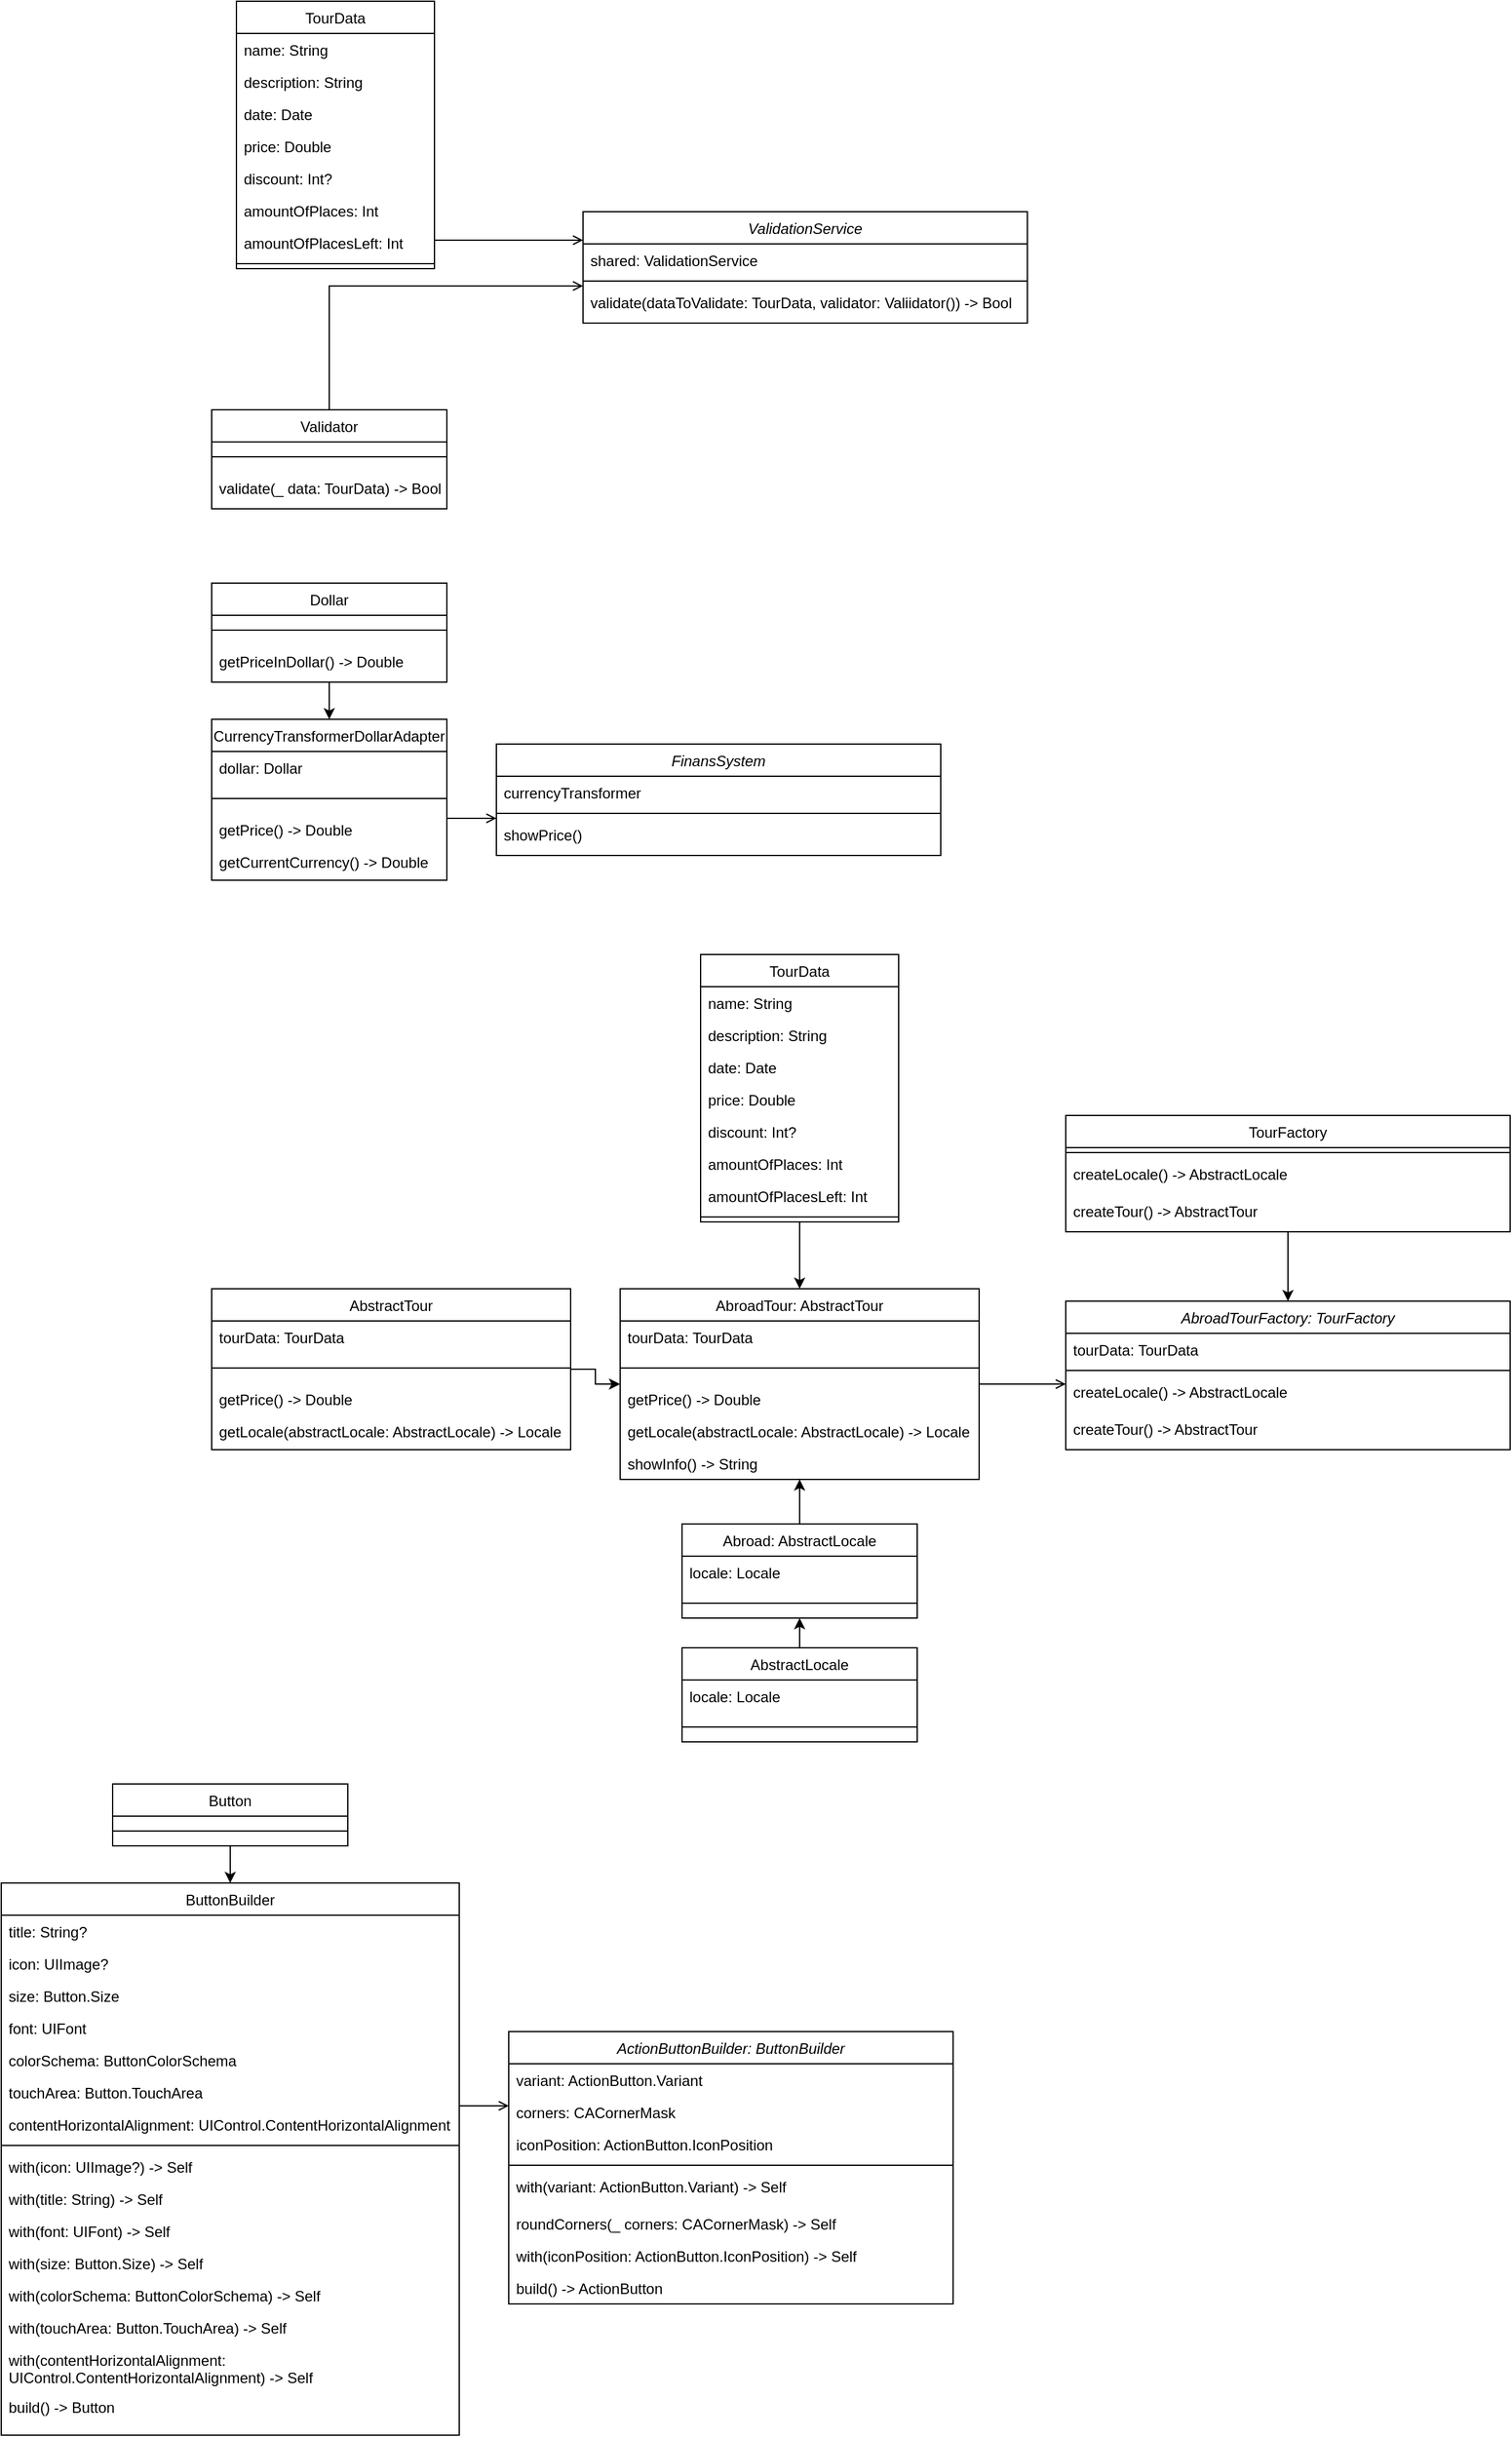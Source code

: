 <mxfile version="13.7.1" type="github">
  <diagram id="C5RBs43oDa-KdzZeNtuy" name="Page-1">
    <mxGraphModel dx="1940" dy="1948" grid="1" gridSize="10" guides="1" tooltips="1" connect="1" arrows="1" fold="1" page="1" pageScale="1" pageWidth="827" pageHeight="1169" math="0" shadow="0">
      <root>
        <mxCell id="WIyWlLk6GJQsqaUBKTNV-0" />
        <mxCell id="WIyWlLk6GJQsqaUBKTNV-1" parent="WIyWlLk6GJQsqaUBKTNV-0" />
        <mxCell id="zkfFHV4jXpPFQw0GAbJ--0" value="ValidationService" style="swimlane;fontStyle=2;align=center;verticalAlign=top;childLayout=stackLayout;horizontal=1;startSize=26;horizontalStack=0;resizeParent=1;resizeLast=0;collapsible=1;marginBottom=0;rounded=0;shadow=0;strokeWidth=1;" parent="WIyWlLk6GJQsqaUBKTNV-1" vertex="1">
          <mxGeometry x="20" y="120" width="359" height="90" as="geometry">
            <mxRectangle x="230" y="140" width="160" height="26" as="alternateBounds" />
          </mxGeometry>
        </mxCell>
        <mxCell id="zkfFHV4jXpPFQw0GAbJ--1" value="shared: ValidationService" style="text;align=left;verticalAlign=top;spacingLeft=4;spacingRight=4;overflow=hidden;rotatable=0;points=[[0,0.5],[1,0.5]];portConstraint=eastwest;" parent="zkfFHV4jXpPFQw0GAbJ--0" vertex="1">
          <mxGeometry y="26" width="359" height="26" as="geometry" />
        </mxCell>
        <mxCell id="zkfFHV4jXpPFQw0GAbJ--4" value="" style="line;html=1;strokeWidth=1;align=left;verticalAlign=middle;spacingTop=-1;spacingLeft=3;spacingRight=3;rotatable=0;labelPosition=right;points=[];portConstraint=eastwest;" parent="zkfFHV4jXpPFQw0GAbJ--0" vertex="1">
          <mxGeometry y="52" width="359" height="8" as="geometry" />
        </mxCell>
        <mxCell id="zkfFHV4jXpPFQw0GAbJ--5" value="validate(dataToValidate: TourData, validator: Valiidator()) -&gt; Bool" style="text;align=left;verticalAlign=top;spacingLeft=4;spacingRight=4;overflow=hidden;rotatable=0;points=[[0,0.5],[1,0.5]];portConstraint=eastwest;" parent="zkfFHV4jXpPFQw0GAbJ--0" vertex="1">
          <mxGeometry y="60" width="359" height="30" as="geometry" />
        </mxCell>
        <mxCell id="zkfFHV4jXpPFQw0GAbJ--26" value="" style="endArrow=open;shadow=0;strokeWidth=1;rounded=0;endFill=1;edgeStyle=elbowEdgeStyle;elbow=vertical;" parent="WIyWlLk6GJQsqaUBKTNV-1" source="zkfFHV4jXpPFQw0GAbJ--17" target="zkfFHV4jXpPFQw0GAbJ--0" edge="1">
          <mxGeometry x="0.5" y="41" relative="1" as="geometry">
            <mxPoint x="380" y="192" as="sourcePoint" />
            <mxPoint y="260" as="targetPoint" />
            <mxPoint x="-40" y="32" as="offset" />
          </mxGeometry>
        </mxCell>
        <mxCell id="zkfFHV4jXpPFQw0GAbJ--17" value="TourData" style="swimlane;fontStyle=0;align=center;verticalAlign=top;childLayout=stackLayout;horizontal=1;startSize=26;horizontalStack=0;resizeParent=1;resizeLast=0;collapsible=1;marginBottom=0;rounded=0;shadow=0;strokeWidth=1;" parent="WIyWlLk6GJQsqaUBKTNV-1" vertex="1">
          <mxGeometry x="-260" y="-50" width="160" height="216" as="geometry">
            <mxRectangle x="550" y="140" width="160" height="26" as="alternateBounds" />
          </mxGeometry>
        </mxCell>
        <mxCell id="zkfFHV4jXpPFQw0GAbJ--18" value="name: String" style="text;align=left;verticalAlign=top;spacingLeft=4;spacingRight=4;overflow=hidden;rotatable=0;points=[[0,0.5],[1,0.5]];portConstraint=eastwest;" parent="zkfFHV4jXpPFQw0GAbJ--17" vertex="1">
          <mxGeometry y="26" width="160" height="26" as="geometry" />
        </mxCell>
        <mxCell id="zkfFHV4jXpPFQw0GAbJ--19" value="description: String" style="text;align=left;verticalAlign=top;spacingLeft=4;spacingRight=4;overflow=hidden;rotatable=0;points=[[0,0.5],[1,0.5]];portConstraint=eastwest;rounded=0;shadow=0;html=0;" parent="zkfFHV4jXpPFQw0GAbJ--17" vertex="1">
          <mxGeometry y="52" width="160" height="26" as="geometry" />
        </mxCell>
        <mxCell id="zkfFHV4jXpPFQw0GAbJ--20" value="date: Date" style="text;align=left;verticalAlign=top;spacingLeft=4;spacingRight=4;overflow=hidden;rotatable=0;points=[[0,0.5],[1,0.5]];portConstraint=eastwest;rounded=0;shadow=0;html=0;" parent="zkfFHV4jXpPFQw0GAbJ--17" vertex="1">
          <mxGeometry y="78" width="160" height="26" as="geometry" />
        </mxCell>
        <mxCell id="zkfFHV4jXpPFQw0GAbJ--21" value="price: Double" style="text;align=left;verticalAlign=top;spacingLeft=4;spacingRight=4;overflow=hidden;rotatable=0;points=[[0,0.5],[1,0.5]];portConstraint=eastwest;rounded=0;shadow=0;html=0;" parent="zkfFHV4jXpPFQw0GAbJ--17" vertex="1">
          <mxGeometry y="104" width="160" height="26" as="geometry" />
        </mxCell>
        <mxCell id="zkfFHV4jXpPFQw0GAbJ--22" value="discount: Int?" style="text;align=left;verticalAlign=top;spacingLeft=4;spacingRight=4;overflow=hidden;rotatable=0;points=[[0,0.5],[1,0.5]];portConstraint=eastwest;rounded=0;shadow=0;html=0;" parent="zkfFHV4jXpPFQw0GAbJ--17" vertex="1">
          <mxGeometry y="130" width="160" height="26" as="geometry" />
        </mxCell>
        <mxCell id="M4vpqxrAJNzqMVH7CgM0-0" value="amountOfPlaces: Int" style="text;align=left;verticalAlign=top;spacingLeft=4;spacingRight=4;overflow=hidden;rotatable=0;points=[[0,0.5],[1,0.5]];portConstraint=eastwest;rounded=0;shadow=0;html=0;" vertex="1" parent="zkfFHV4jXpPFQw0GAbJ--17">
          <mxGeometry y="156" width="160" height="26" as="geometry" />
        </mxCell>
        <mxCell id="M4vpqxrAJNzqMVH7CgM0-1" value="amountOfPlacesLeft: Int" style="text;align=left;verticalAlign=top;spacingLeft=4;spacingRight=4;overflow=hidden;rotatable=0;points=[[0,0.5],[1,0.5]];portConstraint=eastwest;rounded=0;shadow=0;html=0;" vertex="1" parent="zkfFHV4jXpPFQw0GAbJ--17">
          <mxGeometry y="182" width="160" height="26" as="geometry" />
        </mxCell>
        <mxCell id="zkfFHV4jXpPFQw0GAbJ--23" value="" style="line;html=1;strokeWidth=1;align=left;verticalAlign=middle;spacingTop=-1;spacingLeft=3;spacingRight=3;rotatable=0;labelPosition=right;points=[];portConstraint=eastwest;" parent="zkfFHV4jXpPFQw0GAbJ--17" vertex="1">
          <mxGeometry y="208" width="160" height="8" as="geometry" />
        </mxCell>
        <mxCell id="zkfFHV4jXpPFQw0GAbJ--13" value="Validator" style="swimlane;fontStyle=0;align=center;verticalAlign=top;childLayout=stackLayout;horizontal=1;startSize=26;horizontalStack=0;resizeParent=1;resizeLast=0;collapsible=1;marginBottom=0;rounded=0;shadow=0;strokeWidth=1;" parent="WIyWlLk6GJQsqaUBKTNV-1" vertex="1">
          <mxGeometry x="-280" y="280" width="190" height="80" as="geometry">
            <mxRectangle x="340" y="380" width="170" height="26" as="alternateBounds" />
          </mxGeometry>
        </mxCell>
        <mxCell id="zkfFHV4jXpPFQw0GAbJ--15" value="" style="line;html=1;strokeWidth=1;align=left;verticalAlign=middle;spacingTop=-1;spacingLeft=3;spacingRight=3;rotatable=0;labelPosition=right;points=[];portConstraint=eastwest;" parent="zkfFHV4jXpPFQw0GAbJ--13" vertex="1">
          <mxGeometry y="26" width="190" height="24" as="geometry" />
        </mxCell>
        <mxCell id="M4vpqxrAJNzqMVH7CgM0-2" value="validate(_ data: TourData) -&gt; Bool" style="text;align=left;verticalAlign=top;spacingLeft=4;spacingRight=4;overflow=hidden;rotatable=0;points=[[0,0.5],[1,0.5]];portConstraint=eastwest;" vertex="1" parent="zkfFHV4jXpPFQw0GAbJ--13">
          <mxGeometry y="50" width="190" height="26" as="geometry" />
        </mxCell>
        <mxCell id="M4vpqxrAJNzqMVH7CgM0-3" value="" style="endArrow=open;shadow=0;strokeWidth=1;rounded=0;endFill=1;edgeStyle=elbowEdgeStyle;elbow=vertical;" edge="1" parent="WIyWlLk6GJQsqaUBKTNV-1" source="zkfFHV4jXpPFQw0GAbJ--13" target="zkfFHV4jXpPFQw0GAbJ--0">
          <mxGeometry x="0.5" y="41" relative="1" as="geometry">
            <mxPoint x="-80" y="270" as="sourcePoint" />
            <mxPoint x="40" y="270" as="targetPoint" />
            <mxPoint x="-40" y="32" as="offset" />
            <Array as="points">
              <mxPoint x="10" y="180" />
            </Array>
          </mxGeometry>
        </mxCell>
        <mxCell id="M4vpqxrAJNzqMVH7CgM0-23" value="" style="endArrow=open;shadow=0;strokeWidth=1;rounded=0;endFill=1;edgeStyle=elbowEdgeStyle;elbow=vertical;" edge="1" parent="WIyWlLk6GJQsqaUBKTNV-1" source="M4vpqxrAJNzqMVH7CgM0-27" target="M4vpqxrAJNzqMVH7CgM0-6">
          <mxGeometry x="0.5" y="41" relative="1" as="geometry">
            <mxPoint x="-255" y="710" as="sourcePoint" />
            <mxPoint x="-30" y="700" as="targetPoint" />
            <mxPoint x="-40" y="32" as="offset" />
            <Array as="points">
              <mxPoint x="-60" y="610" />
            </Array>
          </mxGeometry>
        </mxCell>
        <mxCell id="M4vpqxrAJNzqMVH7CgM0-31" style="edgeStyle=orthogonalEdgeStyle;rounded=0;orthogonalLoop=1;jettySize=auto;html=1;" edge="1" parent="WIyWlLk6GJQsqaUBKTNV-1" source="M4vpqxrAJNzqMVH7CgM0-24" target="M4vpqxrAJNzqMVH7CgM0-27">
          <mxGeometry relative="1" as="geometry" />
        </mxCell>
        <mxCell id="M4vpqxrAJNzqMVH7CgM0-6" value="FinansSystem" style="swimlane;fontStyle=2;align=center;verticalAlign=top;childLayout=stackLayout;horizontal=1;startSize=26;horizontalStack=0;resizeParent=1;resizeLast=0;collapsible=1;marginBottom=0;rounded=0;shadow=0;strokeWidth=1;" vertex="1" parent="WIyWlLk6GJQsqaUBKTNV-1">
          <mxGeometry x="-50" y="550" width="359" height="90" as="geometry">
            <mxRectangle x="230" y="140" width="160" height="26" as="alternateBounds" />
          </mxGeometry>
        </mxCell>
        <mxCell id="M4vpqxrAJNzqMVH7CgM0-7" value="currencyTransformer" style="text;align=left;verticalAlign=top;spacingLeft=4;spacingRight=4;overflow=hidden;rotatable=0;points=[[0,0.5],[1,0.5]];portConstraint=eastwest;" vertex="1" parent="M4vpqxrAJNzqMVH7CgM0-6">
          <mxGeometry y="26" width="359" height="26" as="geometry" />
        </mxCell>
        <mxCell id="M4vpqxrAJNzqMVH7CgM0-8" value="" style="line;html=1;strokeWidth=1;align=left;verticalAlign=middle;spacingTop=-1;spacingLeft=3;spacingRight=3;rotatable=0;labelPosition=right;points=[];portConstraint=eastwest;" vertex="1" parent="M4vpqxrAJNzqMVH7CgM0-6">
          <mxGeometry y="52" width="359" height="8" as="geometry" />
        </mxCell>
        <mxCell id="M4vpqxrAJNzqMVH7CgM0-9" value="showPrice()" style="text;align=left;verticalAlign=top;spacingLeft=4;spacingRight=4;overflow=hidden;rotatable=0;points=[[0,0.5],[1,0.5]];portConstraint=eastwest;" vertex="1" parent="M4vpqxrAJNzqMVH7CgM0-6">
          <mxGeometry y="60" width="359" height="30" as="geometry" />
        </mxCell>
        <mxCell id="M4vpqxrAJNzqMVH7CgM0-27" value="CurrencyTransformerDollarAdapter" style="swimlane;fontStyle=0;align=center;verticalAlign=top;childLayout=stackLayout;horizontal=1;startSize=26;horizontalStack=0;resizeParent=1;resizeLast=0;collapsible=1;marginBottom=0;rounded=0;shadow=0;strokeWidth=1;" vertex="1" parent="WIyWlLk6GJQsqaUBKTNV-1">
          <mxGeometry x="-280" y="530" width="190" height="130" as="geometry">
            <mxRectangle x="340" y="380" width="170" height="26" as="alternateBounds" />
          </mxGeometry>
        </mxCell>
        <mxCell id="M4vpqxrAJNzqMVH7CgM0-30" value="dollar: Dollar" style="text;align=left;verticalAlign=top;spacingLeft=4;spacingRight=4;overflow=hidden;rotatable=0;points=[[0,0.5],[1,0.5]];portConstraint=eastwest;" vertex="1" parent="M4vpqxrAJNzqMVH7CgM0-27">
          <mxGeometry y="26" width="190" height="26" as="geometry" />
        </mxCell>
        <mxCell id="M4vpqxrAJNzqMVH7CgM0-28" value="" style="line;html=1;strokeWidth=1;align=left;verticalAlign=middle;spacingTop=-1;spacingLeft=3;spacingRight=3;rotatable=0;labelPosition=right;points=[];portConstraint=eastwest;" vertex="1" parent="M4vpqxrAJNzqMVH7CgM0-27">
          <mxGeometry y="52" width="190" height="24" as="geometry" />
        </mxCell>
        <mxCell id="M4vpqxrAJNzqMVH7CgM0-29" value="getPrice() -&gt; Double" style="text;align=left;verticalAlign=top;spacingLeft=4;spacingRight=4;overflow=hidden;rotatable=0;points=[[0,0.5],[1,0.5]];portConstraint=eastwest;" vertex="1" parent="M4vpqxrAJNzqMVH7CgM0-27">
          <mxGeometry y="76" width="190" height="26" as="geometry" />
        </mxCell>
        <mxCell id="M4vpqxrAJNzqMVH7CgM0-32" value="getCurrentCurrency() -&gt; Double" style="text;align=left;verticalAlign=top;spacingLeft=4;spacingRight=4;overflow=hidden;rotatable=0;points=[[0,0.5],[1,0.5]];portConstraint=eastwest;" vertex="1" parent="M4vpqxrAJNzqMVH7CgM0-27">
          <mxGeometry y="102" width="190" height="26" as="geometry" />
        </mxCell>
        <mxCell id="M4vpqxrAJNzqMVH7CgM0-24" value="Dollar" style="swimlane;fontStyle=0;align=center;verticalAlign=top;childLayout=stackLayout;horizontal=1;startSize=26;horizontalStack=0;resizeParent=1;resizeLast=0;collapsible=1;marginBottom=0;rounded=0;shadow=0;strokeWidth=1;" vertex="1" parent="WIyWlLk6GJQsqaUBKTNV-1">
          <mxGeometry x="-280" y="420" width="190" height="80" as="geometry">
            <mxRectangle x="340" y="380" width="170" height="26" as="alternateBounds" />
          </mxGeometry>
        </mxCell>
        <mxCell id="M4vpqxrAJNzqMVH7CgM0-25" value="" style="line;html=1;strokeWidth=1;align=left;verticalAlign=middle;spacingTop=-1;spacingLeft=3;spacingRight=3;rotatable=0;labelPosition=right;points=[];portConstraint=eastwest;" vertex="1" parent="M4vpqxrAJNzqMVH7CgM0-24">
          <mxGeometry y="26" width="190" height="24" as="geometry" />
        </mxCell>
        <mxCell id="M4vpqxrAJNzqMVH7CgM0-26" value="getPriceInDollar() -&gt; Double" style="text;align=left;verticalAlign=top;spacingLeft=4;spacingRight=4;overflow=hidden;rotatable=0;points=[[0,0.5],[1,0.5]];portConstraint=eastwest;" vertex="1" parent="M4vpqxrAJNzqMVH7CgM0-24">
          <mxGeometry y="50" width="190" height="26" as="geometry" />
        </mxCell>
        <mxCell id="M4vpqxrAJNzqMVH7CgM0-34" value="" style="endArrow=open;shadow=0;strokeWidth=1;rounded=0;endFill=1;edgeStyle=elbowEdgeStyle;elbow=vertical;" edge="1" parent="WIyWlLk6GJQsqaUBKTNV-1" source="M4vpqxrAJNzqMVH7CgM0-40" target="M4vpqxrAJNzqMVH7CgM0-36">
          <mxGeometry x="0.5" y="41" relative="1" as="geometry">
            <mxPoint x="235" y="940" as="sourcePoint" />
            <mxPoint x="460" y="930" as="targetPoint" />
            <mxPoint x="-40" y="32" as="offset" />
            <Array as="points">
              <mxPoint x="430" y="1030" />
            </Array>
          </mxGeometry>
        </mxCell>
        <mxCell id="M4vpqxrAJNzqMVH7CgM0-35" style="edgeStyle=orthogonalEdgeStyle;rounded=0;orthogonalLoop=1;jettySize=auto;html=1;" edge="1" parent="WIyWlLk6GJQsqaUBKTNV-1" source="M4vpqxrAJNzqMVH7CgM0-49" target="M4vpqxrAJNzqMVH7CgM0-40">
          <mxGeometry relative="1" as="geometry">
            <mxPoint x="305" y="730" as="sourcePoint" />
          </mxGeometry>
        </mxCell>
        <mxCell id="M4vpqxrAJNzqMVH7CgM0-63" style="edgeStyle=orthogonalEdgeStyle;rounded=0;orthogonalLoop=1;jettySize=auto;html=1;" edge="1" parent="WIyWlLk6GJQsqaUBKTNV-1" source="M4vpqxrAJNzqMVH7CgM0-59" target="M4vpqxrAJNzqMVH7CgM0-40">
          <mxGeometry relative="1" as="geometry" />
        </mxCell>
        <mxCell id="M4vpqxrAJNzqMVH7CgM0-69" style="edgeStyle=orthogonalEdgeStyle;rounded=0;orthogonalLoop=1;jettySize=auto;html=1;" edge="1" parent="WIyWlLk6GJQsqaUBKTNV-1" source="M4vpqxrAJNzqMVH7CgM0-64" target="M4vpqxrAJNzqMVH7CgM0-36">
          <mxGeometry relative="1" as="geometry" />
        </mxCell>
        <mxCell id="M4vpqxrAJNzqMVH7CgM0-76" style="edgeStyle=orthogonalEdgeStyle;rounded=0;orthogonalLoop=1;jettySize=auto;html=1;" edge="1" parent="WIyWlLk6GJQsqaUBKTNV-1" source="M4vpqxrAJNzqMVH7CgM0-70" target="M4vpqxrAJNzqMVH7CgM0-40">
          <mxGeometry relative="1" as="geometry" />
        </mxCell>
        <mxCell id="M4vpqxrAJNzqMVH7CgM0-80" style="edgeStyle=orthogonalEdgeStyle;rounded=0;orthogonalLoop=1;jettySize=auto;html=1;" edge="1" parent="WIyWlLk6GJQsqaUBKTNV-1" source="M4vpqxrAJNzqMVH7CgM0-77" target="M4vpqxrAJNzqMVH7CgM0-59">
          <mxGeometry relative="1" as="geometry" />
        </mxCell>
        <mxCell id="M4vpqxrAJNzqMVH7CgM0-40" value="AbroadTour: AbstractTour" style="swimlane;fontStyle=0;align=center;verticalAlign=top;childLayout=stackLayout;horizontal=1;startSize=26;horizontalStack=0;resizeParent=1;resizeLast=0;collapsible=1;marginBottom=0;rounded=0;shadow=0;strokeWidth=1;" vertex="1" parent="WIyWlLk6GJQsqaUBKTNV-1">
          <mxGeometry x="50" y="990" width="290" height="154" as="geometry">
            <mxRectangle x="340" y="380" width="170" height="26" as="alternateBounds" />
          </mxGeometry>
        </mxCell>
        <mxCell id="M4vpqxrAJNzqMVH7CgM0-41" value="tourData: TourData" style="text;align=left;verticalAlign=top;spacingLeft=4;spacingRight=4;overflow=hidden;rotatable=0;points=[[0,0.5],[1,0.5]];portConstraint=eastwest;" vertex="1" parent="M4vpqxrAJNzqMVH7CgM0-40">
          <mxGeometry y="26" width="290" height="26" as="geometry" />
        </mxCell>
        <mxCell id="M4vpqxrAJNzqMVH7CgM0-42" value="" style="line;html=1;strokeWidth=1;align=left;verticalAlign=middle;spacingTop=-1;spacingLeft=3;spacingRight=3;rotatable=0;labelPosition=right;points=[];portConstraint=eastwest;" vertex="1" parent="M4vpqxrAJNzqMVH7CgM0-40">
          <mxGeometry y="52" width="290" height="24" as="geometry" />
        </mxCell>
        <mxCell id="M4vpqxrAJNzqMVH7CgM0-43" value="getPrice() -&gt; Double" style="text;align=left;verticalAlign=top;spacingLeft=4;spacingRight=4;overflow=hidden;rotatable=0;points=[[0,0.5],[1,0.5]];portConstraint=eastwest;" vertex="1" parent="M4vpqxrAJNzqMVH7CgM0-40">
          <mxGeometry y="76" width="290" height="26" as="geometry" />
        </mxCell>
        <mxCell id="M4vpqxrAJNzqMVH7CgM0-44" value="getLocale(abstractLocale: AbstractLocale) -&gt; Locale" style="text;align=left;verticalAlign=top;spacingLeft=4;spacingRight=4;overflow=hidden;rotatable=0;points=[[0,0.5],[1,0.5]];portConstraint=eastwest;" vertex="1" parent="M4vpqxrAJNzqMVH7CgM0-40">
          <mxGeometry y="102" width="290" height="26" as="geometry" />
        </mxCell>
        <mxCell id="M4vpqxrAJNzqMVH7CgM0-58" value="showInfo() -&gt; String" style="text;align=left;verticalAlign=top;spacingLeft=4;spacingRight=4;overflow=hidden;rotatable=0;points=[[0,0.5],[1,0.5]];portConstraint=eastwest;" vertex="1" parent="M4vpqxrAJNzqMVH7CgM0-40">
          <mxGeometry y="128" width="290" height="26" as="geometry" />
        </mxCell>
        <mxCell id="M4vpqxrAJNzqMVH7CgM0-49" value="TourData" style="swimlane;fontStyle=0;align=center;verticalAlign=top;childLayout=stackLayout;horizontal=1;startSize=26;horizontalStack=0;resizeParent=1;resizeLast=0;collapsible=1;marginBottom=0;rounded=0;shadow=0;strokeWidth=1;" vertex="1" parent="WIyWlLk6GJQsqaUBKTNV-1">
          <mxGeometry x="115" y="720" width="160" height="216" as="geometry">
            <mxRectangle x="550" y="140" width="160" height="26" as="alternateBounds" />
          </mxGeometry>
        </mxCell>
        <mxCell id="M4vpqxrAJNzqMVH7CgM0-50" value="name: String" style="text;align=left;verticalAlign=top;spacingLeft=4;spacingRight=4;overflow=hidden;rotatable=0;points=[[0,0.5],[1,0.5]];portConstraint=eastwest;" vertex="1" parent="M4vpqxrAJNzqMVH7CgM0-49">
          <mxGeometry y="26" width="160" height="26" as="geometry" />
        </mxCell>
        <mxCell id="M4vpqxrAJNzqMVH7CgM0-51" value="description: String" style="text;align=left;verticalAlign=top;spacingLeft=4;spacingRight=4;overflow=hidden;rotatable=0;points=[[0,0.5],[1,0.5]];portConstraint=eastwest;rounded=0;shadow=0;html=0;" vertex="1" parent="M4vpqxrAJNzqMVH7CgM0-49">
          <mxGeometry y="52" width="160" height="26" as="geometry" />
        </mxCell>
        <mxCell id="M4vpqxrAJNzqMVH7CgM0-52" value="date: Date" style="text;align=left;verticalAlign=top;spacingLeft=4;spacingRight=4;overflow=hidden;rotatable=0;points=[[0,0.5],[1,0.5]];portConstraint=eastwest;rounded=0;shadow=0;html=0;" vertex="1" parent="M4vpqxrAJNzqMVH7CgM0-49">
          <mxGeometry y="78" width="160" height="26" as="geometry" />
        </mxCell>
        <mxCell id="M4vpqxrAJNzqMVH7CgM0-53" value="price: Double" style="text;align=left;verticalAlign=top;spacingLeft=4;spacingRight=4;overflow=hidden;rotatable=0;points=[[0,0.5],[1,0.5]];portConstraint=eastwest;rounded=0;shadow=0;html=0;" vertex="1" parent="M4vpqxrAJNzqMVH7CgM0-49">
          <mxGeometry y="104" width="160" height="26" as="geometry" />
        </mxCell>
        <mxCell id="M4vpqxrAJNzqMVH7CgM0-54" value="discount: Int?" style="text;align=left;verticalAlign=top;spacingLeft=4;spacingRight=4;overflow=hidden;rotatable=0;points=[[0,0.5],[1,0.5]];portConstraint=eastwest;rounded=0;shadow=0;html=0;" vertex="1" parent="M4vpqxrAJNzqMVH7CgM0-49">
          <mxGeometry y="130" width="160" height="26" as="geometry" />
        </mxCell>
        <mxCell id="M4vpqxrAJNzqMVH7CgM0-55" value="amountOfPlaces: Int" style="text;align=left;verticalAlign=top;spacingLeft=4;spacingRight=4;overflow=hidden;rotatable=0;points=[[0,0.5],[1,0.5]];portConstraint=eastwest;rounded=0;shadow=0;html=0;" vertex="1" parent="M4vpqxrAJNzqMVH7CgM0-49">
          <mxGeometry y="156" width="160" height="26" as="geometry" />
        </mxCell>
        <mxCell id="M4vpqxrAJNzqMVH7CgM0-56" value="amountOfPlacesLeft: Int" style="text;align=left;verticalAlign=top;spacingLeft=4;spacingRight=4;overflow=hidden;rotatable=0;points=[[0,0.5],[1,0.5]];portConstraint=eastwest;rounded=0;shadow=0;html=0;" vertex="1" parent="M4vpqxrAJNzqMVH7CgM0-49">
          <mxGeometry y="182" width="160" height="26" as="geometry" />
        </mxCell>
        <mxCell id="M4vpqxrAJNzqMVH7CgM0-57" value="" style="line;html=1;strokeWidth=1;align=left;verticalAlign=middle;spacingTop=-1;spacingLeft=3;spacingRight=3;rotatable=0;labelPosition=right;points=[];portConstraint=eastwest;" vertex="1" parent="M4vpqxrAJNzqMVH7CgM0-49">
          <mxGeometry y="208" width="160" height="8" as="geometry" />
        </mxCell>
        <mxCell id="M4vpqxrAJNzqMVH7CgM0-59" value="Abroad: AbstractLocale" style="swimlane;fontStyle=0;align=center;verticalAlign=top;childLayout=stackLayout;horizontal=1;startSize=26;horizontalStack=0;resizeParent=1;resizeLast=0;collapsible=1;marginBottom=0;rounded=0;shadow=0;strokeWidth=1;" vertex="1" parent="WIyWlLk6GJQsqaUBKTNV-1">
          <mxGeometry x="100" y="1180" width="190" height="76" as="geometry">
            <mxRectangle x="340" y="380" width="170" height="26" as="alternateBounds" />
          </mxGeometry>
        </mxCell>
        <mxCell id="M4vpqxrAJNzqMVH7CgM0-62" value="locale: Locale" style="text;align=left;verticalAlign=top;spacingLeft=4;spacingRight=4;overflow=hidden;rotatable=0;points=[[0,0.5],[1,0.5]];portConstraint=eastwest;" vertex="1" parent="M4vpqxrAJNzqMVH7CgM0-59">
          <mxGeometry y="26" width="190" height="26" as="geometry" />
        </mxCell>
        <mxCell id="M4vpqxrAJNzqMVH7CgM0-60" value="" style="line;html=1;strokeWidth=1;align=left;verticalAlign=middle;spacingTop=-1;spacingLeft=3;spacingRight=3;rotatable=0;labelPosition=right;points=[];portConstraint=eastwest;" vertex="1" parent="M4vpqxrAJNzqMVH7CgM0-59">
          <mxGeometry y="52" width="190" height="24" as="geometry" />
        </mxCell>
        <mxCell id="M4vpqxrAJNzqMVH7CgM0-36" value="AbroadTourFactory: TourFactory" style="swimlane;fontStyle=2;align=center;verticalAlign=top;childLayout=stackLayout;horizontal=1;startSize=26;horizontalStack=0;resizeParent=1;resizeLast=0;collapsible=1;marginBottom=0;rounded=0;shadow=0;strokeWidth=1;" vertex="1" parent="WIyWlLk6GJQsqaUBKTNV-1">
          <mxGeometry x="410" y="1000" width="359" height="120" as="geometry">
            <mxRectangle x="230" y="140" width="160" height="26" as="alternateBounds" />
          </mxGeometry>
        </mxCell>
        <mxCell id="M4vpqxrAJNzqMVH7CgM0-37" value="tourData: TourData" style="text;align=left;verticalAlign=top;spacingLeft=4;spacingRight=4;overflow=hidden;rotatable=0;points=[[0,0.5],[1,0.5]];portConstraint=eastwest;" vertex="1" parent="M4vpqxrAJNzqMVH7CgM0-36">
          <mxGeometry y="26" width="359" height="26" as="geometry" />
        </mxCell>
        <mxCell id="M4vpqxrAJNzqMVH7CgM0-38" value="" style="line;html=1;strokeWidth=1;align=left;verticalAlign=middle;spacingTop=-1;spacingLeft=3;spacingRight=3;rotatable=0;labelPosition=right;points=[];portConstraint=eastwest;" vertex="1" parent="M4vpqxrAJNzqMVH7CgM0-36">
          <mxGeometry y="52" width="359" height="8" as="geometry" />
        </mxCell>
        <mxCell id="M4vpqxrAJNzqMVH7CgM0-39" value="createLocale() -&gt; AbstractLocale" style="text;align=left;verticalAlign=top;spacingLeft=4;spacingRight=4;overflow=hidden;rotatable=0;points=[[0,0.5],[1,0.5]];portConstraint=eastwest;" vertex="1" parent="M4vpqxrAJNzqMVH7CgM0-36">
          <mxGeometry y="60" width="359" height="30" as="geometry" />
        </mxCell>
        <mxCell id="M4vpqxrAJNzqMVH7CgM0-48" value="createTour() -&gt; AbstractTour" style="text;align=left;verticalAlign=top;spacingLeft=4;spacingRight=4;overflow=hidden;rotatable=0;points=[[0,0.5],[1,0.5]];portConstraint=eastwest;" vertex="1" parent="M4vpqxrAJNzqMVH7CgM0-36">
          <mxGeometry y="90" width="359" height="30" as="geometry" />
        </mxCell>
        <mxCell id="M4vpqxrAJNzqMVH7CgM0-64" value="TourFactory" style="swimlane;fontStyle=0;align=center;verticalAlign=top;childLayout=stackLayout;horizontal=1;startSize=26;horizontalStack=0;resizeParent=1;resizeLast=0;collapsible=1;marginBottom=0;rounded=0;shadow=0;strokeWidth=1;" vertex="1" parent="WIyWlLk6GJQsqaUBKTNV-1">
          <mxGeometry x="410" y="850" width="359" height="94" as="geometry">
            <mxRectangle x="230" y="140" width="160" height="26" as="alternateBounds" />
          </mxGeometry>
        </mxCell>
        <mxCell id="M4vpqxrAJNzqMVH7CgM0-66" value="" style="line;html=1;strokeWidth=1;align=left;verticalAlign=middle;spacingTop=-1;spacingLeft=3;spacingRight=3;rotatable=0;labelPosition=right;points=[];portConstraint=eastwest;" vertex="1" parent="M4vpqxrAJNzqMVH7CgM0-64">
          <mxGeometry y="26" width="359" height="8" as="geometry" />
        </mxCell>
        <mxCell id="M4vpqxrAJNzqMVH7CgM0-67" value="createLocale() -&gt; AbstractLocale" style="text;align=left;verticalAlign=top;spacingLeft=4;spacingRight=4;overflow=hidden;rotatable=0;points=[[0,0.5],[1,0.5]];portConstraint=eastwest;" vertex="1" parent="M4vpqxrAJNzqMVH7CgM0-64">
          <mxGeometry y="34" width="359" height="30" as="geometry" />
        </mxCell>
        <mxCell id="M4vpqxrAJNzqMVH7CgM0-68" value="createTour() -&gt; AbstractTour" style="text;align=left;verticalAlign=top;spacingLeft=4;spacingRight=4;overflow=hidden;rotatable=0;points=[[0,0.5],[1,0.5]];portConstraint=eastwest;" vertex="1" parent="M4vpqxrAJNzqMVH7CgM0-64">
          <mxGeometry y="64" width="359" height="30" as="geometry" />
        </mxCell>
        <mxCell id="M4vpqxrAJNzqMVH7CgM0-70" value="AbstractTour" style="swimlane;fontStyle=0;align=center;verticalAlign=top;childLayout=stackLayout;horizontal=1;startSize=26;horizontalStack=0;resizeParent=1;resizeLast=0;collapsible=1;marginBottom=0;rounded=0;shadow=0;strokeWidth=1;" vertex="1" parent="WIyWlLk6GJQsqaUBKTNV-1">
          <mxGeometry x="-280" y="990" width="290" height="130" as="geometry">
            <mxRectangle x="340" y="380" width="170" height="26" as="alternateBounds" />
          </mxGeometry>
        </mxCell>
        <mxCell id="M4vpqxrAJNzqMVH7CgM0-71" value="tourData: TourData" style="text;align=left;verticalAlign=top;spacingLeft=4;spacingRight=4;overflow=hidden;rotatable=0;points=[[0,0.5],[1,0.5]];portConstraint=eastwest;" vertex="1" parent="M4vpqxrAJNzqMVH7CgM0-70">
          <mxGeometry y="26" width="290" height="26" as="geometry" />
        </mxCell>
        <mxCell id="M4vpqxrAJNzqMVH7CgM0-72" value="" style="line;html=1;strokeWidth=1;align=left;verticalAlign=middle;spacingTop=-1;spacingLeft=3;spacingRight=3;rotatable=0;labelPosition=right;points=[];portConstraint=eastwest;" vertex="1" parent="M4vpqxrAJNzqMVH7CgM0-70">
          <mxGeometry y="52" width="290" height="24" as="geometry" />
        </mxCell>
        <mxCell id="M4vpqxrAJNzqMVH7CgM0-73" value="getPrice() -&gt; Double" style="text;align=left;verticalAlign=top;spacingLeft=4;spacingRight=4;overflow=hidden;rotatable=0;points=[[0,0.5],[1,0.5]];portConstraint=eastwest;" vertex="1" parent="M4vpqxrAJNzqMVH7CgM0-70">
          <mxGeometry y="76" width="290" height="26" as="geometry" />
        </mxCell>
        <mxCell id="M4vpqxrAJNzqMVH7CgM0-74" value="getLocale(abstractLocale: AbstractLocale) -&gt; Locale" style="text;align=left;verticalAlign=top;spacingLeft=4;spacingRight=4;overflow=hidden;rotatable=0;points=[[0,0.5],[1,0.5]];portConstraint=eastwest;" vertex="1" parent="M4vpqxrAJNzqMVH7CgM0-70">
          <mxGeometry y="102" width="290" height="26" as="geometry" />
        </mxCell>
        <mxCell id="M4vpqxrAJNzqMVH7CgM0-77" value="AbstractLocale" style="swimlane;fontStyle=0;align=center;verticalAlign=top;childLayout=stackLayout;horizontal=1;startSize=26;horizontalStack=0;resizeParent=1;resizeLast=0;collapsible=1;marginBottom=0;rounded=0;shadow=0;strokeWidth=1;" vertex="1" parent="WIyWlLk6GJQsqaUBKTNV-1">
          <mxGeometry x="100" y="1280" width="190" height="76" as="geometry">
            <mxRectangle x="340" y="380" width="170" height="26" as="alternateBounds" />
          </mxGeometry>
        </mxCell>
        <mxCell id="M4vpqxrAJNzqMVH7CgM0-78" value="locale: Locale" style="text;align=left;verticalAlign=top;spacingLeft=4;spacingRight=4;overflow=hidden;rotatable=0;points=[[0,0.5],[1,0.5]];portConstraint=eastwest;" vertex="1" parent="M4vpqxrAJNzqMVH7CgM0-77">
          <mxGeometry y="26" width="190" height="26" as="geometry" />
        </mxCell>
        <mxCell id="M4vpqxrAJNzqMVH7CgM0-79" value="" style="line;html=1;strokeWidth=1;align=left;verticalAlign=middle;spacingTop=-1;spacingLeft=3;spacingRight=3;rotatable=0;labelPosition=right;points=[];portConstraint=eastwest;" vertex="1" parent="M4vpqxrAJNzqMVH7CgM0-77">
          <mxGeometry y="52" width="190" height="24" as="geometry" />
        </mxCell>
        <mxCell id="M4vpqxrAJNzqMVH7CgM0-82" value="" style="endArrow=open;shadow=0;strokeWidth=1;rounded=0;endFill=1;edgeStyle=elbowEdgeStyle;elbow=vertical;" edge="1" parent="WIyWlLk6GJQsqaUBKTNV-1" source="M4vpqxrAJNzqMVH7CgM0-96" target="M4vpqxrAJNzqMVH7CgM0-84">
          <mxGeometry x="0.5" y="41" relative="1" as="geometry">
            <mxPoint x="-80" y="1650" as="sourcePoint" />
            <mxPoint x="-20" y="1740" as="targetPoint" />
            <mxPoint x="-40" y="32" as="offset" />
            <Array as="points">
              <mxPoint x="-50" y="1650" />
            </Array>
          </mxGeometry>
        </mxCell>
        <mxCell id="M4vpqxrAJNzqMVH7CgM0-84" value="ActionButtonBuilder: ButtonBuilder" style="swimlane;fontStyle=2;align=center;verticalAlign=top;childLayout=stackLayout;horizontal=1;startSize=26;horizontalStack=0;resizeParent=1;resizeLast=0;collapsible=1;marginBottom=0;rounded=0;shadow=0;strokeWidth=1;" vertex="1" parent="WIyWlLk6GJQsqaUBKTNV-1">
          <mxGeometry x="-40" y="1590" width="359" height="220" as="geometry">
            <mxRectangle x="230" y="140" width="160" height="26" as="alternateBounds" />
          </mxGeometry>
        </mxCell>
        <mxCell id="M4vpqxrAJNzqMVH7CgM0-114" value="variant: ActionButton.Variant" style="text;align=left;verticalAlign=top;spacingLeft=4;spacingRight=4;overflow=hidden;rotatable=0;points=[[0,0.5],[1,0.5]];portConstraint=eastwest;" vertex="1" parent="M4vpqxrAJNzqMVH7CgM0-84">
          <mxGeometry y="26" width="359" height="26" as="geometry" />
        </mxCell>
        <mxCell id="M4vpqxrAJNzqMVH7CgM0-115" value="corners: CACornerMask" style="text;align=left;verticalAlign=top;spacingLeft=4;spacingRight=4;overflow=hidden;rotatable=0;points=[[0,0.5],[1,0.5]];portConstraint=eastwest;" vertex="1" parent="M4vpqxrAJNzqMVH7CgM0-84">
          <mxGeometry y="52" width="359" height="26" as="geometry" />
        </mxCell>
        <mxCell id="M4vpqxrAJNzqMVH7CgM0-85" value="iconPosition: ActionButton.IconPosition" style="text;align=left;verticalAlign=top;spacingLeft=4;spacingRight=4;overflow=hidden;rotatable=0;points=[[0,0.5],[1,0.5]];portConstraint=eastwest;" vertex="1" parent="M4vpqxrAJNzqMVH7CgM0-84">
          <mxGeometry y="78" width="359" height="26" as="geometry" />
        </mxCell>
        <mxCell id="M4vpqxrAJNzqMVH7CgM0-86" value="" style="line;html=1;strokeWidth=1;align=left;verticalAlign=middle;spacingTop=-1;spacingLeft=3;spacingRight=3;rotatable=0;labelPosition=right;points=[];portConstraint=eastwest;" vertex="1" parent="M4vpqxrAJNzqMVH7CgM0-84">
          <mxGeometry y="104" width="359" height="8" as="geometry" />
        </mxCell>
        <mxCell id="M4vpqxrAJNzqMVH7CgM0-87" value="with(variant: ActionButton.Variant) -&gt; Self" style="text;align=left;verticalAlign=top;spacingLeft=4;spacingRight=4;overflow=hidden;rotatable=0;points=[[0,0.5],[1,0.5]];portConstraint=eastwest;" vertex="1" parent="M4vpqxrAJNzqMVH7CgM0-84">
          <mxGeometry y="112" width="359" height="30" as="geometry" />
        </mxCell>
        <mxCell id="M4vpqxrAJNzqMVH7CgM0-118" value="roundCorners(_ corners: CACornerMask) -&gt; Self" style="text;align=left;verticalAlign=top;spacingLeft=4;spacingRight=4;overflow=hidden;rotatable=0;points=[[0,0.5],[1,0.5]];portConstraint=eastwest;rounded=0;shadow=0;html=0;" vertex="1" parent="M4vpqxrAJNzqMVH7CgM0-84">
          <mxGeometry y="142" width="359" height="26" as="geometry" />
        </mxCell>
        <mxCell id="M4vpqxrAJNzqMVH7CgM0-117" value="with(iconPosition: ActionButton.IconPosition) -&gt; Self" style="text;align=left;verticalAlign=top;spacingLeft=4;spacingRight=4;overflow=hidden;rotatable=0;points=[[0,0.5],[1,0.5]];portConstraint=eastwest;rounded=0;shadow=0;html=0;" vertex="1" parent="M4vpqxrAJNzqMVH7CgM0-84">
          <mxGeometry y="168" width="359" height="26" as="geometry" />
        </mxCell>
        <mxCell id="M4vpqxrAJNzqMVH7CgM0-116" value="build() -&gt; ActionButton" style="text;align=left;verticalAlign=top;spacingLeft=4;spacingRight=4;overflow=hidden;rotatable=0;points=[[0,0.5],[1,0.5]];portConstraint=eastwest;rounded=0;shadow=0;html=0;" vertex="1" parent="M4vpqxrAJNzqMVH7CgM0-84">
          <mxGeometry y="194" width="359" height="26" as="geometry" />
        </mxCell>
        <mxCell id="M4vpqxrAJNzqMVH7CgM0-96" value="ButtonBuilder" style="swimlane;fontStyle=0;align=center;verticalAlign=top;childLayout=stackLayout;horizontal=1;startSize=26;horizontalStack=0;resizeParent=1;resizeLast=0;collapsible=1;marginBottom=0;rounded=0;shadow=0;strokeWidth=1;" vertex="1" parent="WIyWlLk6GJQsqaUBKTNV-1">
          <mxGeometry x="-450" y="1470" width="370" height="446" as="geometry">
            <mxRectangle x="550" y="140" width="160" height="26" as="alternateBounds" />
          </mxGeometry>
        </mxCell>
        <mxCell id="M4vpqxrAJNzqMVH7CgM0-97" value="title: String?" style="text;align=left;verticalAlign=top;spacingLeft=4;spacingRight=4;overflow=hidden;rotatable=0;points=[[0,0.5],[1,0.5]];portConstraint=eastwest;" vertex="1" parent="M4vpqxrAJNzqMVH7CgM0-96">
          <mxGeometry y="26" width="370" height="26" as="geometry" />
        </mxCell>
        <mxCell id="M4vpqxrAJNzqMVH7CgM0-98" value="icon: UIImage?" style="text;align=left;verticalAlign=top;spacingLeft=4;spacingRight=4;overflow=hidden;rotatable=0;points=[[0,0.5],[1,0.5]];portConstraint=eastwest;rounded=0;shadow=0;html=0;" vertex="1" parent="M4vpqxrAJNzqMVH7CgM0-96">
          <mxGeometry y="52" width="370" height="26" as="geometry" />
        </mxCell>
        <mxCell id="M4vpqxrAJNzqMVH7CgM0-99" value="size: Button.Size" style="text;align=left;verticalAlign=top;spacingLeft=4;spacingRight=4;overflow=hidden;rotatable=0;points=[[0,0.5],[1,0.5]];portConstraint=eastwest;rounded=0;shadow=0;html=0;" vertex="1" parent="M4vpqxrAJNzqMVH7CgM0-96">
          <mxGeometry y="78" width="370" height="26" as="geometry" />
        </mxCell>
        <mxCell id="M4vpqxrAJNzqMVH7CgM0-100" value="font: UIFont" style="text;align=left;verticalAlign=top;spacingLeft=4;spacingRight=4;overflow=hidden;rotatable=0;points=[[0,0.5],[1,0.5]];portConstraint=eastwest;rounded=0;shadow=0;html=0;" vertex="1" parent="M4vpqxrAJNzqMVH7CgM0-96">
          <mxGeometry y="104" width="370" height="26" as="geometry" />
        </mxCell>
        <mxCell id="M4vpqxrAJNzqMVH7CgM0-101" value="colorSchema: ButtonColorSchema" style="text;align=left;verticalAlign=top;spacingLeft=4;spacingRight=4;overflow=hidden;rotatable=0;points=[[0,0.5],[1,0.5]];portConstraint=eastwest;rounded=0;shadow=0;html=0;" vertex="1" parent="M4vpqxrAJNzqMVH7CgM0-96">
          <mxGeometry y="130" width="370" height="26" as="geometry" />
        </mxCell>
        <mxCell id="M4vpqxrAJNzqMVH7CgM0-102" value="touchArea: Button.TouchArea" style="text;align=left;verticalAlign=top;spacingLeft=4;spacingRight=4;overflow=hidden;rotatable=0;points=[[0,0.5],[1,0.5]];portConstraint=eastwest;rounded=0;shadow=0;html=0;" vertex="1" parent="M4vpqxrAJNzqMVH7CgM0-96">
          <mxGeometry y="156" width="370" height="26" as="geometry" />
        </mxCell>
        <mxCell id="M4vpqxrAJNzqMVH7CgM0-103" value="contentHorizontalAlignment: UIControl.ContentHorizontalAlignment" style="text;align=left;verticalAlign=top;spacingLeft=4;spacingRight=4;overflow=hidden;rotatable=0;points=[[0,0.5],[1,0.5]];portConstraint=eastwest;rounded=0;shadow=0;html=0;" vertex="1" parent="M4vpqxrAJNzqMVH7CgM0-96">
          <mxGeometry y="182" width="370" height="26" as="geometry" />
        </mxCell>
        <mxCell id="M4vpqxrAJNzqMVH7CgM0-104" value="" style="line;html=1;strokeWidth=1;align=left;verticalAlign=middle;spacingTop=-1;spacingLeft=3;spacingRight=3;rotatable=0;labelPosition=right;points=[];portConstraint=eastwest;" vertex="1" parent="M4vpqxrAJNzqMVH7CgM0-96">
          <mxGeometry y="208" width="370" height="8" as="geometry" />
        </mxCell>
        <mxCell id="M4vpqxrAJNzqMVH7CgM0-105" value="with(icon: UIImage?) -&gt; Self" style="text;align=left;verticalAlign=top;spacingLeft=4;spacingRight=4;overflow=hidden;rotatable=0;points=[[0,0.5],[1,0.5]];portConstraint=eastwest;rounded=0;shadow=0;html=0;" vertex="1" parent="M4vpqxrAJNzqMVH7CgM0-96">
          <mxGeometry y="216" width="370" height="26" as="geometry" />
        </mxCell>
        <mxCell id="M4vpqxrAJNzqMVH7CgM0-106" value="with(title: String) -&gt; Self" style="text;align=left;verticalAlign=top;spacingLeft=4;spacingRight=4;overflow=hidden;rotatable=0;points=[[0,0.5],[1,0.5]];portConstraint=eastwest;rounded=0;shadow=0;html=0;" vertex="1" parent="M4vpqxrAJNzqMVH7CgM0-96">
          <mxGeometry y="242" width="370" height="26" as="geometry" />
        </mxCell>
        <mxCell id="M4vpqxrAJNzqMVH7CgM0-110" value="with(font: UIFont) -&gt; Self" style="text;align=left;verticalAlign=top;spacingLeft=4;spacingRight=4;overflow=hidden;rotatable=0;points=[[0,0.5],[1,0.5]];portConstraint=eastwest;rounded=0;shadow=0;html=0;" vertex="1" parent="M4vpqxrAJNzqMVH7CgM0-96">
          <mxGeometry y="268" width="370" height="26" as="geometry" />
        </mxCell>
        <mxCell id="M4vpqxrAJNzqMVH7CgM0-111" value="with(size: Button.Size) -&gt; Self" style="text;align=left;verticalAlign=top;spacingLeft=4;spacingRight=4;overflow=hidden;rotatable=0;points=[[0,0.5],[1,0.5]];portConstraint=eastwest;rounded=0;shadow=0;html=0;" vertex="1" parent="M4vpqxrAJNzqMVH7CgM0-96">
          <mxGeometry y="294" width="370" height="26" as="geometry" />
        </mxCell>
        <mxCell id="M4vpqxrAJNzqMVH7CgM0-112" value="with(colorSchema: ButtonColorSchema) -&gt; Self" style="text;align=left;verticalAlign=top;spacingLeft=4;spacingRight=4;overflow=hidden;rotatable=0;points=[[0,0.5],[1,0.5]];portConstraint=eastwest;rounded=0;shadow=0;html=0;" vertex="1" parent="M4vpqxrAJNzqMVH7CgM0-96">
          <mxGeometry y="320" width="370" height="26" as="geometry" />
        </mxCell>
        <mxCell id="M4vpqxrAJNzqMVH7CgM0-109" value="with(touchArea: Button.TouchArea) -&gt; Self" style="text;align=left;verticalAlign=top;spacingLeft=4;spacingRight=4;overflow=hidden;rotatable=0;points=[[0,0.5],[1,0.5]];portConstraint=eastwest;rounded=0;shadow=0;html=0;" vertex="1" parent="M4vpqxrAJNzqMVH7CgM0-96">
          <mxGeometry y="346" width="370" height="26" as="geometry" />
        </mxCell>
        <mxCell id="M4vpqxrAJNzqMVH7CgM0-107" value="with(contentHorizontalAlignment: &#xa;UIControl.ContentHorizontalAlignment) -&gt; Self" style="text;align=left;verticalAlign=top;spacingLeft=4;spacingRight=4;overflow=hidden;rotatable=0;points=[[0,0.5],[1,0.5]];portConstraint=eastwest;rounded=0;shadow=0;html=0;" vertex="1" parent="M4vpqxrAJNzqMVH7CgM0-96">
          <mxGeometry y="372" width="370" height="38" as="geometry" />
        </mxCell>
        <mxCell id="M4vpqxrAJNzqMVH7CgM0-108" value="build() -&gt; Button" style="text;align=left;verticalAlign=top;spacingLeft=4;spacingRight=4;overflow=hidden;rotatable=0;points=[[0,0.5],[1,0.5]];portConstraint=eastwest;rounded=0;shadow=0;html=0;" vertex="1" parent="M4vpqxrAJNzqMVH7CgM0-96">
          <mxGeometry y="410" width="370" height="26" as="geometry" />
        </mxCell>
        <mxCell id="M4vpqxrAJNzqMVH7CgM0-113" style="edgeStyle=orthogonalEdgeStyle;rounded=0;orthogonalLoop=1;jettySize=auto;html=1;" edge="1" parent="WIyWlLk6GJQsqaUBKTNV-1" source="M4vpqxrAJNzqMVH7CgM0-93" target="M4vpqxrAJNzqMVH7CgM0-96">
          <mxGeometry relative="1" as="geometry" />
        </mxCell>
        <mxCell id="M4vpqxrAJNzqMVH7CgM0-93" value="Button" style="swimlane;fontStyle=0;align=center;verticalAlign=top;childLayout=stackLayout;horizontal=1;startSize=26;horizontalStack=0;resizeParent=1;resizeLast=0;collapsible=1;marginBottom=0;rounded=0;shadow=0;strokeWidth=1;" vertex="1" parent="WIyWlLk6GJQsqaUBKTNV-1">
          <mxGeometry x="-360" y="1390" width="190" height="50" as="geometry">
            <mxRectangle x="340" y="380" width="170" height="26" as="alternateBounds" />
          </mxGeometry>
        </mxCell>
        <mxCell id="M4vpqxrAJNzqMVH7CgM0-94" value="" style="line;html=1;strokeWidth=1;align=left;verticalAlign=middle;spacingTop=-1;spacingLeft=3;spacingRight=3;rotatable=0;labelPosition=right;points=[];portConstraint=eastwest;" vertex="1" parent="M4vpqxrAJNzqMVH7CgM0-93">
          <mxGeometry y="26" width="190" height="24" as="geometry" />
        </mxCell>
      </root>
    </mxGraphModel>
  </diagram>
</mxfile>
